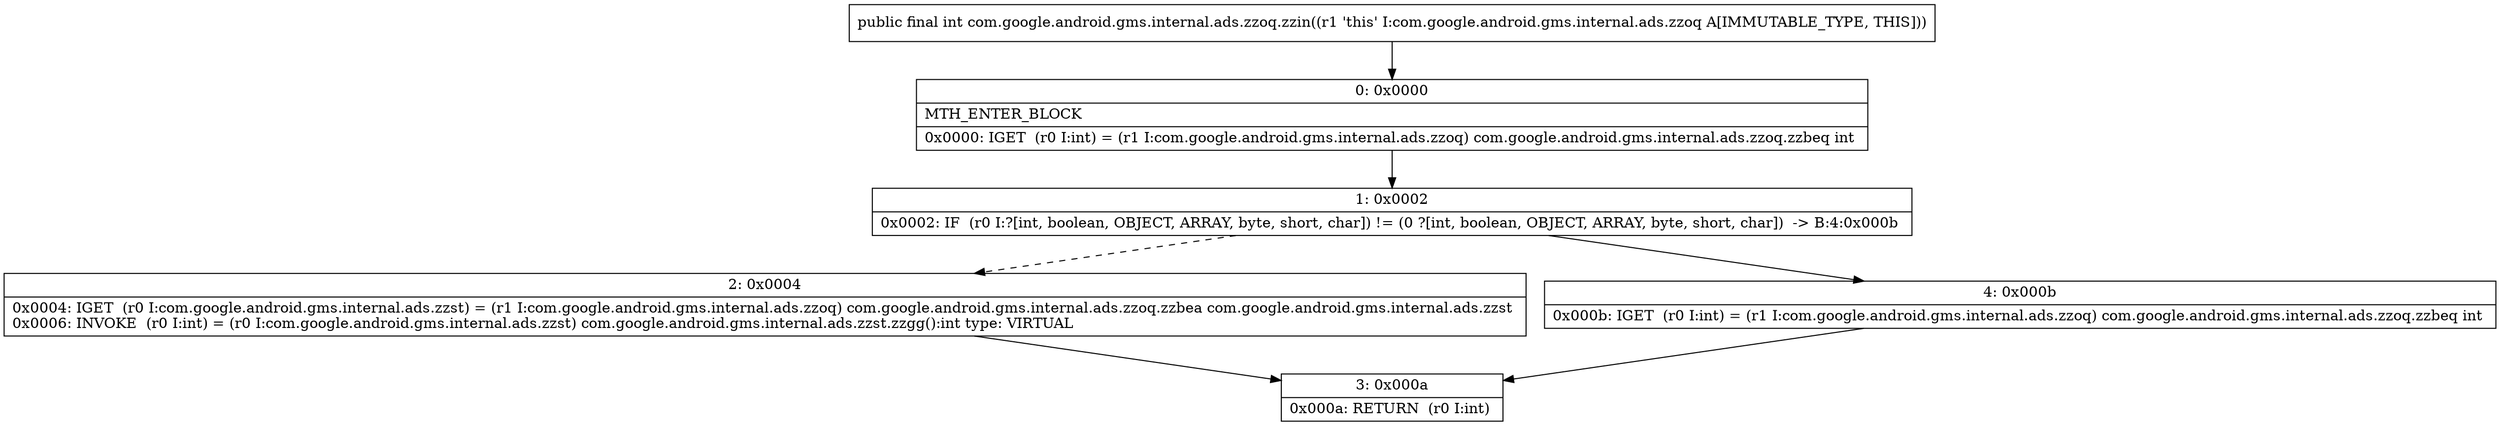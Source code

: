 digraph "CFG forcom.google.android.gms.internal.ads.zzoq.zzin()I" {
Node_0 [shape=record,label="{0\:\ 0x0000|MTH_ENTER_BLOCK\l|0x0000: IGET  (r0 I:int) = (r1 I:com.google.android.gms.internal.ads.zzoq) com.google.android.gms.internal.ads.zzoq.zzbeq int \l}"];
Node_1 [shape=record,label="{1\:\ 0x0002|0x0002: IF  (r0 I:?[int, boolean, OBJECT, ARRAY, byte, short, char]) != (0 ?[int, boolean, OBJECT, ARRAY, byte, short, char])  \-\> B:4:0x000b \l}"];
Node_2 [shape=record,label="{2\:\ 0x0004|0x0004: IGET  (r0 I:com.google.android.gms.internal.ads.zzst) = (r1 I:com.google.android.gms.internal.ads.zzoq) com.google.android.gms.internal.ads.zzoq.zzbea com.google.android.gms.internal.ads.zzst \l0x0006: INVOKE  (r0 I:int) = (r0 I:com.google.android.gms.internal.ads.zzst) com.google.android.gms.internal.ads.zzst.zzgg():int type: VIRTUAL \l}"];
Node_3 [shape=record,label="{3\:\ 0x000a|0x000a: RETURN  (r0 I:int) \l}"];
Node_4 [shape=record,label="{4\:\ 0x000b|0x000b: IGET  (r0 I:int) = (r1 I:com.google.android.gms.internal.ads.zzoq) com.google.android.gms.internal.ads.zzoq.zzbeq int \l}"];
MethodNode[shape=record,label="{public final int com.google.android.gms.internal.ads.zzoq.zzin((r1 'this' I:com.google.android.gms.internal.ads.zzoq A[IMMUTABLE_TYPE, THIS])) }"];
MethodNode -> Node_0;
Node_0 -> Node_1;
Node_1 -> Node_2[style=dashed];
Node_1 -> Node_4;
Node_2 -> Node_3;
Node_4 -> Node_3;
}


